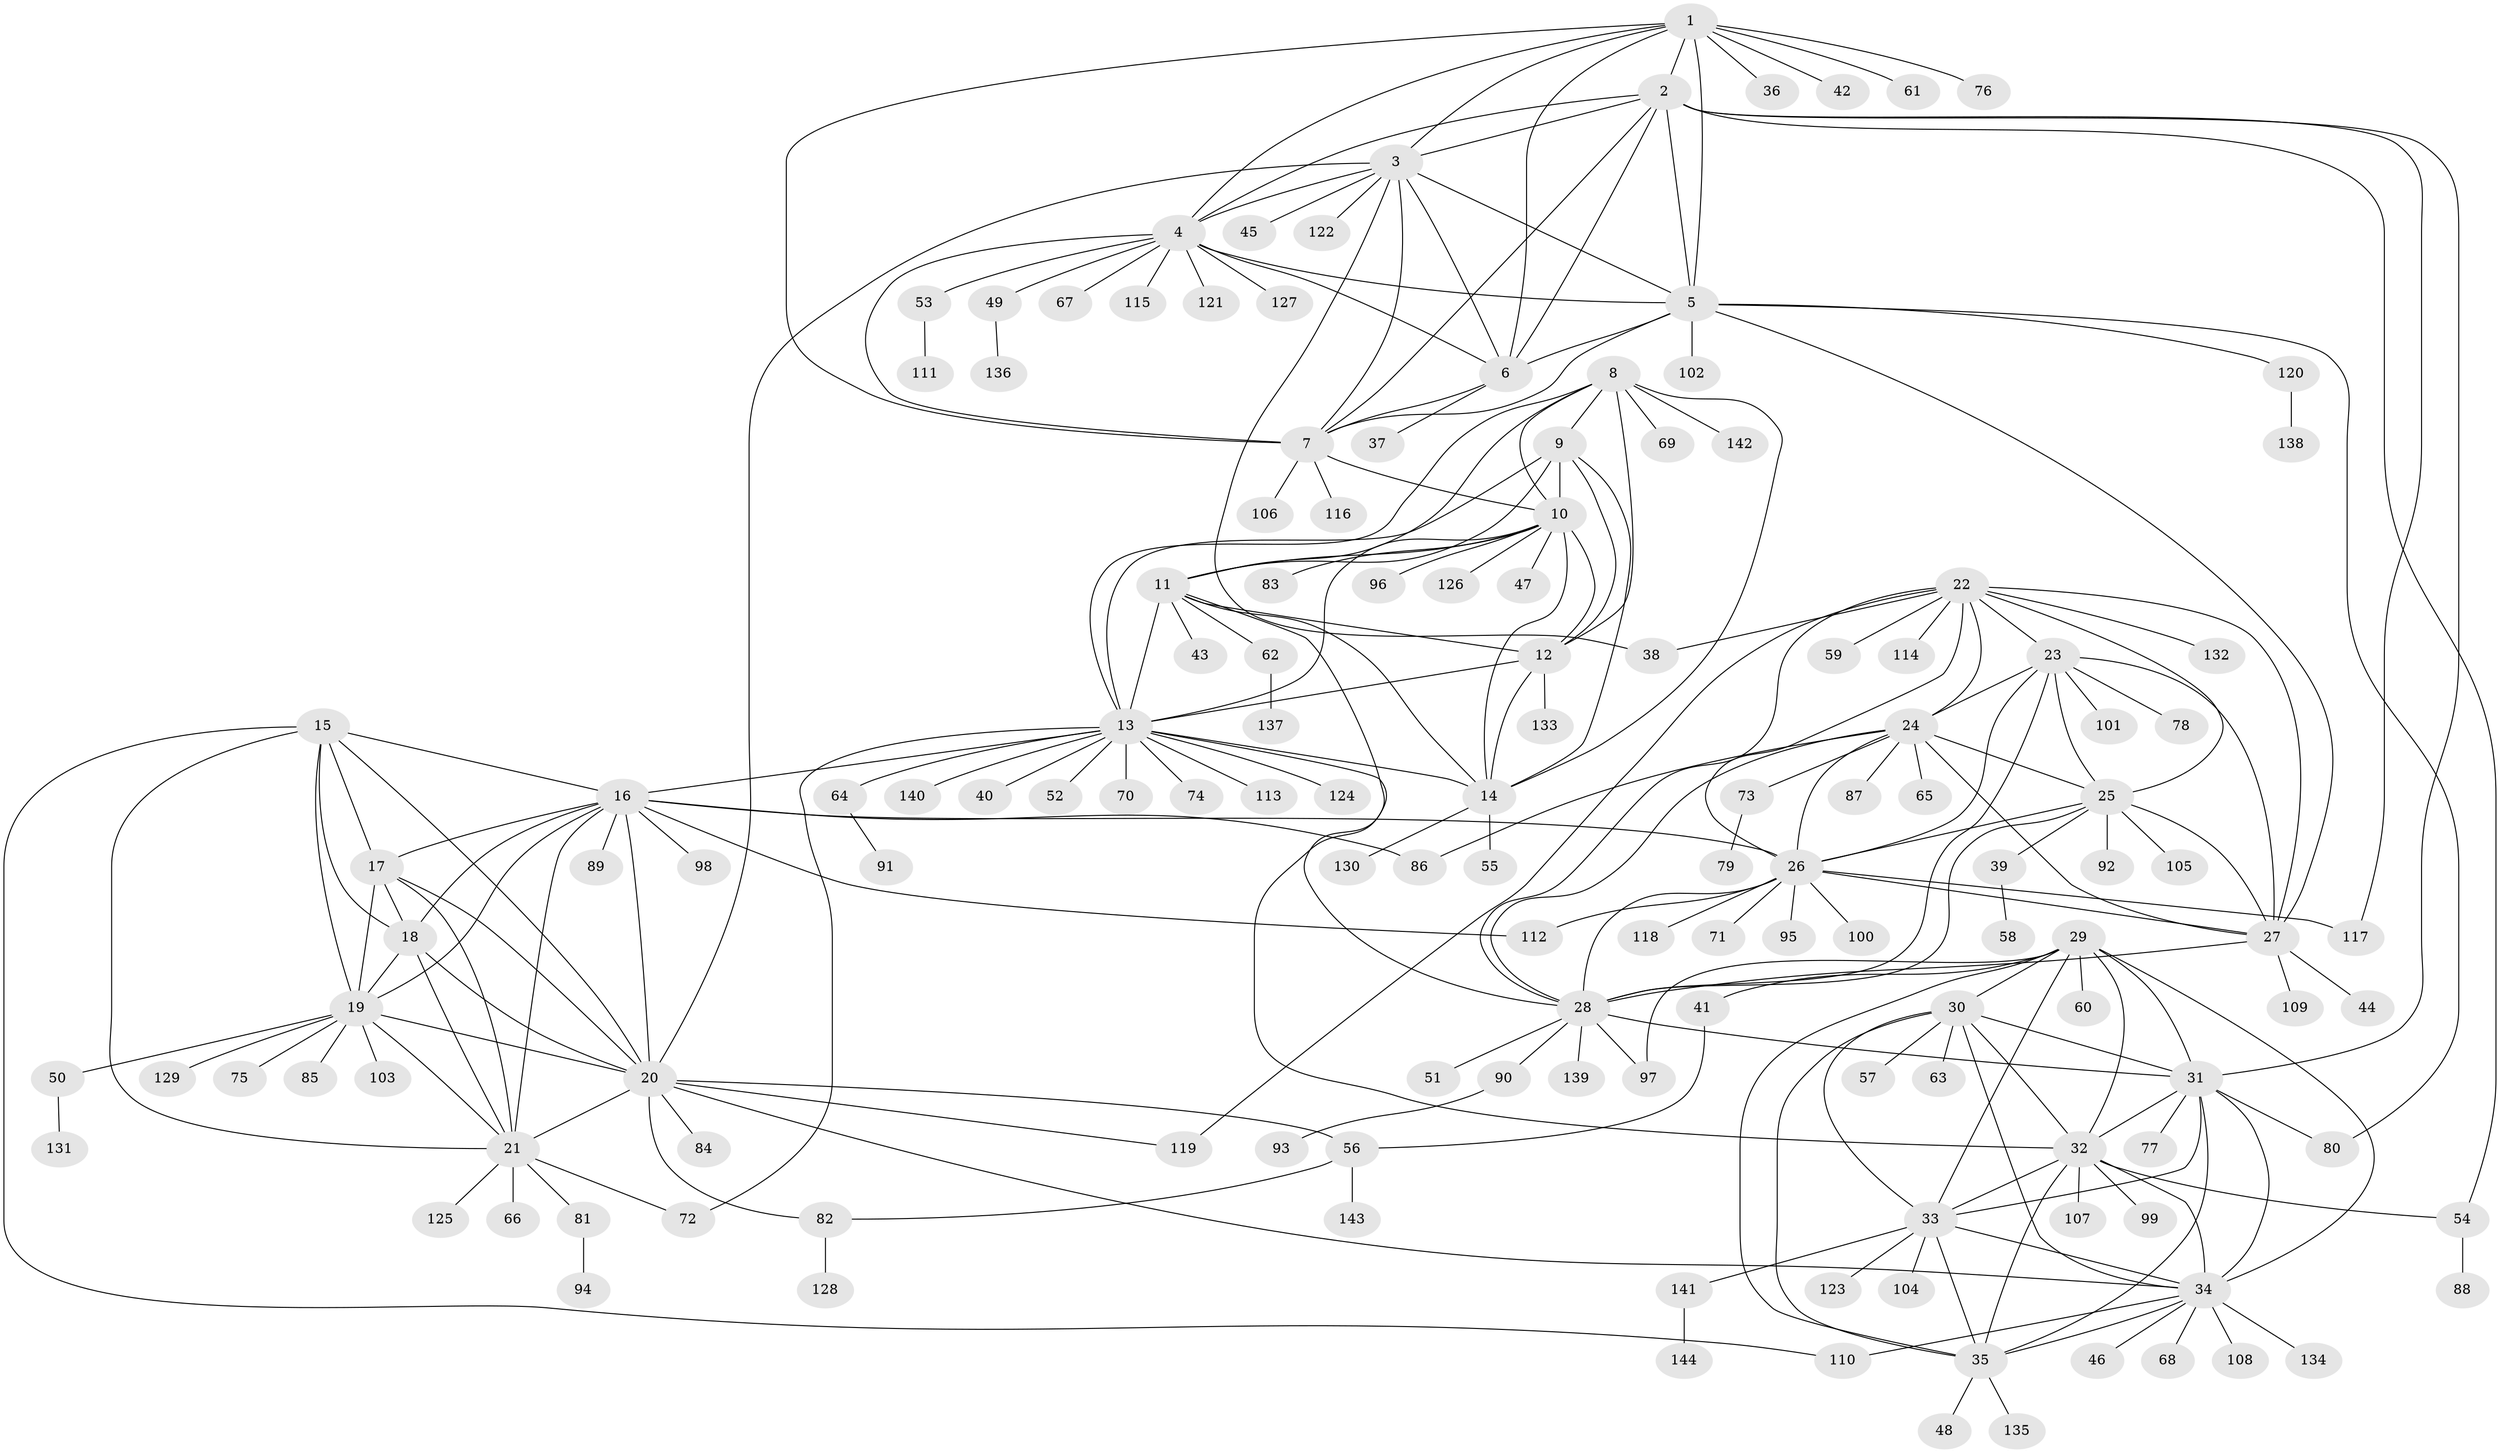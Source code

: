 // coarse degree distribution, {10: 0.05, 6: 0.016666666666666666, 7: 0.03333333333333333, 8: 0.025, 14: 0.016666666666666666, 5: 0.008333333333333333, 15: 0.008333333333333333, 4: 0.008333333333333333, 9: 0.008333333333333333, 16: 0.008333333333333333, 11: 0.008333333333333333, 1: 0.6666666666666666, 2: 0.125, 3: 0.016666666666666666}
// Generated by graph-tools (version 1.1) at 2025/52/02/27/25 19:52:17]
// undirected, 144 vertices, 236 edges
graph export_dot {
graph [start="1"]
  node [color=gray90,style=filled];
  1;
  2;
  3;
  4;
  5;
  6;
  7;
  8;
  9;
  10;
  11;
  12;
  13;
  14;
  15;
  16;
  17;
  18;
  19;
  20;
  21;
  22;
  23;
  24;
  25;
  26;
  27;
  28;
  29;
  30;
  31;
  32;
  33;
  34;
  35;
  36;
  37;
  38;
  39;
  40;
  41;
  42;
  43;
  44;
  45;
  46;
  47;
  48;
  49;
  50;
  51;
  52;
  53;
  54;
  55;
  56;
  57;
  58;
  59;
  60;
  61;
  62;
  63;
  64;
  65;
  66;
  67;
  68;
  69;
  70;
  71;
  72;
  73;
  74;
  75;
  76;
  77;
  78;
  79;
  80;
  81;
  82;
  83;
  84;
  85;
  86;
  87;
  88;
  89;
  90;
  91;
  92;
  93;
  94;
  95;
  96;
  97;
  98;
  99;
  100;
  101;
  102;
  103;
  104;
  105;
  106;
  107;
  108;
  109;
  110;
  111;
  112;
  113;
  114;
  115;
  116;
  117;
  118;
  119;
  120;
  121;
  122;
  123;
  124;
  125;
  126;
  127;
  128;
  129;
  130;
  131;
  132;
  133;
  134;
  135;
  136;
  137;
  138;
  139;
  140;
  141;
  142;
  143;
  144;
  1 -- 2;
  1 -- 3;
  1 -- 4;
  1 -- 5;
  1 -- 6;
  1 -- 7;
  1 -- 36;
  1 -- 42;
  1 -- 61;
  1 -- 76;
  2 -- 3;
  2 -- 4;
  2 -- 5;
  2 -- 6;
  2 -- 7;
  2 -- 31;
  2 -- 54;
  2 -- 117;
  3 -- 4;
  3 -- 5;
  3 -- 6;
  3 -- 7;
  3 -- 20;
  3 -- 38;
  3 -- 45;
  3 -- 122;
  4 -- 5;
  4 -- 6;
  4 -- 7;
  4 -- 49;
  4 -- 53;
  4 -- 67;
  4 -- 115;
  4 -- 121;
  4 -- 127;
  5 -- 6;
  5 -- 7;
  5 -- 27;
  5 -- 80;
  5 -- 102;
  5 -- 120;
  6 -- 7;
  6 -- 37;
  7 -- 10;
  7 -- 106;
  7 -- 116;
  8 -- 9;
  8 -- 10;
  8 -- 11;
  8 -- 12;
  8 -- 13;
  8 -- 14;
  8 -- 69;
  8 -- 142;
  9 -- 10;
  9 -- 11;
  9 -- 12;
  9 -- 13;
  9 -- 14;
  10 -- 11;
  10 -- 12;
  10 -- 13;
  10 -- 14;
  10 -- 47;
  10 -- 83;
  10 -- 96;
  10 -- 126;
  11 -- 12;
  11 -- 13;
  11 -- 14;
  11 -- 32;
  11 -- 43;
  11 -- 62;
  12 -- 13;
  12 -- 14;
  12 -- 133;
  13 -- 14;
  13 -- 16;
  13 -- 28;
  13 -- 40;
  13 -- 52;
  13 -- 64;
  13 -- 70;
  13 -- 72;
  13 -- 74;
  13 -- 113;
  13 -- 124;
  13 -- 140;
  14 -- 55;
  14 -- 130;
  15 -- 16;
  15 -- 17;
  15 -- 18;
  15 -- 19;
  15 -- 20;
  15 -- 21;
  15 -- 110;
  16 -- 17;
  16 -- 18;
  16 -- 19;
  16 -- 20;
  16 -- 21;
  16 -- 26;
  16 -- 86;
  16 -- 89;
  16 -- 98;
  16 -- 112;
  17 -- 18;
  17 -- 19;
  17 -- 20;
  17 -- 21;
  18 -- 19;
  18 -- 20;
  18 -- 21;
  19 -- 20;
  19 -- 21;
  19 -- 50;
  19 -- 75;
  19 -- 85;
  19 -- 103;
  19 -- 129;
  20 -- 21;
  20 -- 34;
  20 -- 56;
  20 -- 82;
  20 -- 84;
  20 -- 119;
  21 -- 66;
  21 -- 72;
  21 -- 81;
  21 -- 125;
  22 -- 23;
  22 -- 24;
  22 -- 25;
  22 -- 26;
  22 -- 27;
  22 -- 28;
  22 -- 38;
  22 -- 59;
  22 -- 114;
  22 -- 119;
  22 -- 132;
  23 -- 24;
  23 -- 25;
  23 -- 26;
  23 -- 27;
  23 -- 28;
  23 -- 78;
  23 -- 101;
  24 -- 25;
  24 -- 26;
  24 -- 27;
  24 -- 28;
  24 -- 65;
  24 -- 73;
  24 -- 86;
  24 -- 87;
  25 -- 26;
  25 -- 27;
  25 -- 28;
  25 -- 39;
  25 -- 92;
  25 -- 105;
  26 -- 27;
  26 -- 28;
  26 -- 71;
  26 -- 95;
  26 -- 100;
  26 -- 112;
  26 -- 117;
  26 -- 118;
  27 -- 28;
  27 -- 44;
  27 -- 109;
  28 -- 31;
  28 -- 51;
  28 -- 90;
  28 -- 97;
  28 -- 139;
  29 -- 30;
  29 -- 31;
  29 -- 32;
  29 -- 33;
  29 -- 34;
  29 -- 35;
  29 -- 41;
  29 -- 60;
  29 -- 97;
  30 -- 31;
  30 -- 32;
  30 -- 33;
  30 -- 34;
  30 -- 35;
  30 -- 57;
  30 -- 63;
  31 -- 32;
  31 -- 33;
  31 -- 34;
  31 -- 35;
  31 -- 77;
  31 -- 80;
  32 -- 33;
  32 -- 34;
  32 -- 35;
  32 -- 54;
  32 -- 99;
  32 -- 107;
  33 -- 34;
  33 -- 35;
  33 -- 104;
  33 -- 123;
  33 -- 141;
  34 -- 35;
  34 -- 46;
  34 -- 68;
  34 -- 108;
  34 -- 110;
  34 -- 134;
  35 -- 48;
  35 -- 135;
  39 -- 58;
  41 -- 56;
  49 -- 136;
  50 -- 131;
  53 -- 111;
  54 -- 88;
  56 -- 82;
  56 -- 143;
  62 -- 137;
  64 -- 91;
  73 -- 79;
  81 -- 94;
  82 -- 128;
  90 -- 93;
  120 -- 138;
  141 -- 144;
}
